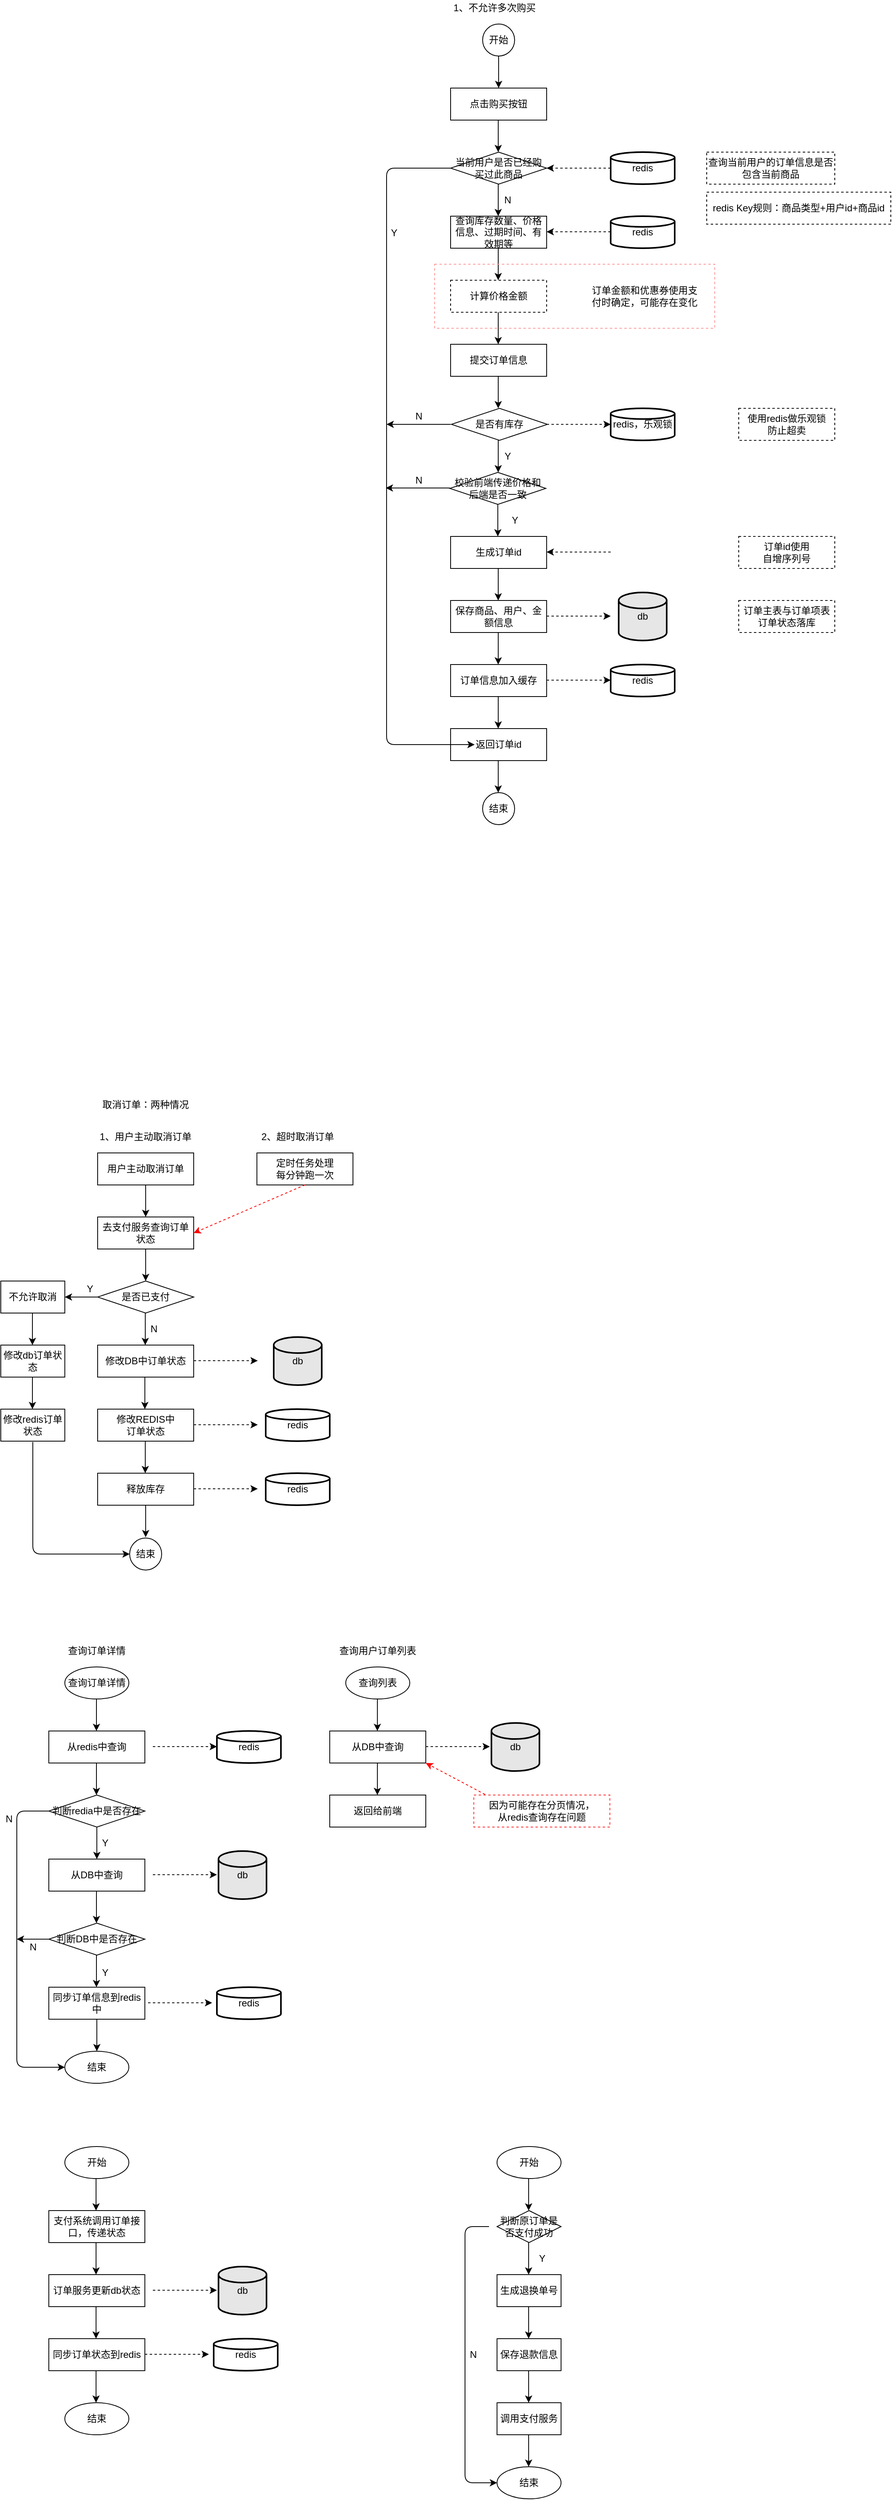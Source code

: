 <mxfile version="12.4.3" type="github" pages="1">
  <diagram id="hI4YDo3AI47wquy1er2c" name="第 1 页">
    <mxGraphModel dx="1550" dy="787" grid="1" gridSize="10" guides="1" tooltips="1" connect="1" arrows="1" fold="1" page="1" pageScale="1" pageWidth="1169" pageHeight="1654" math="0" shadow="0">
      <root>
        <mxCell id="0"/>
        <mxCell id="1" parent="0"/>
        <mxCell id="9cM0dpcqt3-kv-jDEAqP-2" value="开始" style="ellipse;whiteSpace=wrap;html=1;aspect=fixed;" vertex="1" parent="1">
          <mxGeometry x="641" y="110" width="40" height="40" as="geometry"/>
        </mxCell>
        <mxCell id="9cM0dpcqt3-kv-jDEAqP-5" value="点击购买按钮" style="rounded=0;whiteSpace=wrap;html=1;" vertex="1" parent="1">
          <mxGeometry x="601" y="190" width="120" height="40" as="geometry"/>
        </mxCell>
        <mxCell id="9cM0dpcqt3-kv-jDEAqP-7" value="当前用户是否已经购买过此商品" style="rhombus;whiteSpace=wrap;html=1;" vertex="1" parent="1">
          <mxGeometry x="601" y="270" width="120" height="40" as="geometry"/>
        </mxCell>
        <mxCell id="9cM0dpcqt3-kv-jDEAqP-9" value="查询库存数量、价格信息、过期时间、有效期等" style="rounded=0;whiteSpace=wrap;html=1;" vertex="1" parent="1">
          <mxGeometry x="601" y="350" width="120" height="40" as="geometry"/>
        </mxCell>
        <mxCell id="9cM0dpcqt3-kv-jDEAqP-10" value="计算价格金额" style="rounded=0;whiteSpace=wrap;html=1;dashed=1;" vertex="1" parent="1">
          <mxGeometry x="601" y="430" width="120" height="40" as="geometry"/>
        </mxCell>
        <mxCell id="9cM0dpcqt3-kv-jDEAqP-13" value="1、不允许多次购买" style="text;html=1;strokeColor=none;fillColor=none;align=center;verticalAlign=middle;whiteSpace=wrap;rounded=0;" vertex="1" parent="1">
          <mxGeometry x="601" y="80" width="110" height="20" as="geometry"/>
        </mxCell>
        <mxCell id="9cM0dpcqt3-kv-jDEAqP-16" value="redis" style="strokeWidth=2;html=1;shape=mxgraph.flowchart.database;whiteSpace=wrap;" vertex="1" parent="1">
          <mxGeometry x="801" y="270" width="80" height="40" as="geometry"/>
        </mxCell>
        <mxCell id="9cM0dpcqt3-kv-jDEAqP-17" value="" style="endArrow=classic;html=1;dashed=1;entryX=1;entryY=0.5;entryDx=0;entryDy=0;exitX=0;exitY=0.5;exitDx=0;exitDy=0;exitPerimeter=0;" edge="1" parent="1" source="9cM0dpcqt3-kv-jDEAqP-16" target="9cM0dpcqt3-kv-jDEAqP-7">
          <mxGeometry width="50" height="50" relative="1" as="geometry">
            <mxPoint x="771" y="390" as="sourcePoint"/>
            <mxPoint x="821" y="340" as="targetPoint"/>
          </mxGeometry>
        </mxCell>
        <mxCell id="9cM0dpcqt3-kv-jDEAqP-18" value="redis" style="strokeWidth=2;html=1;shape=mxgraph.flowchart.database;whiteSpace=wrap;" vertex="1" parent="1">
          <mxGeometry x="801" y="350" width="80" height="40" as="geometry"/>
        </mxCell>
        <mxCell id="9cM0dpcqt3-kv-jDEAqP-19" value="" style="endArrow=classic;html=1;dashed=1;entryX=1;entryY=0.5;entryDx=0;entryDy=0;exitX=0;exitY=0.5;exitDx=0;exitDy=0;exitPerimeter=0;" edge="1" parent="1">
          <mxGeometry width="50" height="50" relative="1" as="geometry">
            <mxPoint x="801" y="369.5" as="sourcePoint"/>
            <mxPoint x="721" y="369.5" as="targetPoint"/>
          </mxGeometry>
        </mxCell>
        <mxCell id="9cM0dpcqt3-kv-jDEAqP-21" value="提交订单信息" style="rounded=0;whiteSpace=wrap;html=1;" vertex="1" parent="1">
          <mxGeometry x="601" y="510" width="120" height="40" as="geometry"/>
        </mxCell>
        <mxCell id="9cM0dpcqt3-kv-jDEAqP-23" value="redis，乐观锁" style="strokeWidth=2;html=1;shape=mxgraph.flowchart.database;whiteSpace=wrap;" vertex="1" parent="1">
          <mxGeometry x="801" y="590" width="80" height="40" as="geometry"/>
        </mxCell>
        <mxCell id="9cM0dpcqt3-kv-jDEAqP-24" value="生成订单id" style="rounded=0;whiteSpace=wrap;html=1;" vertex="1" parent="1">
          <mxGeometry x="601" y="750" width="120" height="40" as="geometry"/>
        </mxCell>
        <mxCell id="9cM0dpcqt3-kv-jDEAqP-25" value="" style="endArrow=classic;html=1;exitX=0.5;exitY=1;exitDx=0;exitDy=0;entryX=0.5;entryY=0;entryDx=0;entryDy=0;" edge="1" parent="1" source="9cM0dpcqt3-kv-jDEAqP-2" target="9cM0dpcqt3-kv-jDEAqP-5">
          <mxGeometry width="50" height="50" relative="1" as="geometry">
            <mxPoint x="771" y="200" as="sourcePoint"/>
            <mxPoint x="821" y="150" as="targetPoint"/>
          </mxGeometry>
        </mxCell>
        <mxCell id="9cM0dpcqt3-kv-jDEAqP-27" value="" style="endArrow=classic;html=1;exitX=0.5;exitY=1;exitDx=0;exitDy=0;entryX=0.5;entryY=0;entryDx=0;entryDy=0;" edge="1" parent="1">
          <mxGeometry width="50" height="50" relative="1" as="geometry">
            <mxPoint x="660.5" y="230" as="sourcePoint"/>
            <mxPoint x="660.5" y="270" as="targetPoint"/>
          </mxGeometry>
        </mxCell>
        <mxCell id="9cM0dpcqt3-kv-jDEAqP-28" value="" style="endArrow=classic;html=1;exitX=0.5;exitY=1;exitDx=0;exitDy=0;entryX=0.5;entryY=0;entryDx=0;entryDy=0;" edge="1" parent="1">
          <mxGeometry width="50" height="50" relative="1" as="geometry">
            <mxPoint x="660.5" y="310" as="sourcePoint"/>
            <mxPoint x="660.5" y="350" as="targetPoint"/>
          </mxGeometry>
        </mxCell>
        <mxCell id="9cM0dpcqt3-kv-jDEAqP-29" value="" style="endArrow=classic;html=1;exitX=0.5;exitY=1;exitDx=0;exitDy=0;entryX=0.5;entryY=0;entryDx=0;entryDy=0;" edge="1" parent="1">
          <mxGeometry width="50" height="50" relative="1" as="geometry">
            <mxPoint x="660.5" y="390" as="sourcePoint"/>
            <mxPoint x="660.5" y="430" as="targetPoint"/>
          </mxGeometry>
        </mxCell>
        <mxCell id="9cM0dpcqt3-kv-jDEAqP-30" value="" style="endArrow=classic;html=1;exitX=0.5;exitY=1;exitDx=0;exitDy=0;entryX=0.5;entryY=0;entryDx=0;entryDy=0;" edge="1" parent="1">
          <mxGeometry width="50" height="50" relative="1" as="geometry">
            <mxPoint x="660.5" y="470" as="sourcePoint"/>
            <mxPoint x="660.5" y="510" as="targetPoint"/>
          </mxGeometry>
        </mxCell>
        <mxCell id="9cM0dpcqt3-kv-jDEAqP-31" value="" style="endArrow=classic;html=1;exitX=0.5;exitY=1;exitDx=0;exitDy=0;entryX=0.5;entryY=0;entryDx=0;entryDy=0;" edge="1" parent="1">
          <mxGeometry width="50" height="50" relative="1" as="geometry">
            <mxPoint x="660.5" y="550" as="sourcePoint"/>
            <mxPoint x="660.5" y="590" as="targetPoint"/>
          </mxGeometry>
        </mxCell>
        <mxCell id="9cM0dpcqt3-kv-jDEAqP-32" value="" style="endArrow=classic;html=1;exitX=0.5;exitY=1;exitDx=0;exitDy=0;entryX=0.5;entryY=0;entryDx=0;entryDy=0;" edge="1" parent="1">
          <mxGeometry width="50" height="50" relative="1" as="geometry">
            <mxPoint x="660.5" y="630" as="sourcePoint"/>
            <mxPoint x="660.5" y="670" as="targetPoint"/>
          </mxGeometry>
        </mxCell>
        <mxCell id="9cM0dpcqt3-kv-jDEAqP-33" value="" style="endArrow=classic;html=1;exitX=0.5;exitY=1;exitDx=0;exitDy=0;entryX=0.5;entryY=0;entryDx=0;entryDy=0;" edge="1" parent="1">
          <mxGeometry width="50" height="50" relative="1" as="geometry">
            <mxPoint x="660.5" y="790" as="sourcePoint"/>
            <mxPoint x="660.5" y="830" as="targetPoint"/>
          </mxGeometry>
        </mxCell>
        <mxCell id="9cM0dpcqt3-kv-jDEAqP-36" value="" style="endArrow=classic;html=1;dashed=1;exitX=1;exitY=0.5;exitDx=0;exitDy=0;entryX=0;entryY=0.5;entryDx=0;entryDy=0;entryPerimeter=0;" edge="1" parent="1" target="9cM0dpcqt3-kv-jDEAqP-23">
          <mxGeometry width="50" height="50" relative="1" as="geometry">
            <mxPoint x="721" y="610" as="sourcePoint"/>
            <mxPoint x="881" y="540" as="targetPoint"/>
          </mxGeometry>
        </mxCell>
        <mxCell id="9cM0dpcqt3-kv-jDEAqP-41" value="" style="shape=image;html=1;verticalAlign=top;verticalLabelPosition=bottom;labelBackgroundColor=#ffffff;imageAspect=0;aspect=fixed;image=https://cdn3.iconfinder.com/data/icons/adobe-tools/512/Id-128.png" vertex="1" parent="1">
          <mxGeometry x="801" y="740" width="60" height="60" as="geometry"/>
        </mxCell>
        <mxCell id="9cM0dpcqt3-kv-jDEAqP-42" value="" style="endArrow=classic;html=1;dashed=1;entryX=1;entryY=0.5;entryDx=0;entryDy=0;exitX=0;exitY=0.5;exitDx=0;exitDy=0;exitPerimeter=0;" edge="1" parent="1">
          <mxGeometry width="50" height="50" relative="1" as="geometry">
            <mxPoint x="801" y="769.5" as="sourcePoint"/>
            <mxPoint x="721" y="769.5" as="targetPoint"/>
          </mxGeometry>
        </mxCell>
        <mxCell id="9cM0dpcqt3-kv-jDEAqP-43" value="保存商品、用户、金额信息" style="rounded=0;whiteSpace=wrap;html=1;" vertex="1" parent="1">
          <mxGeometry x="601" y="830" width="120" height="40" as="geometry"/>
        </mxCell>
        <mxCell id="9cM0dpcqt3-kv-jDEAqP-45" value="" style="endArrow=classic;html=1;dashed=1;exitX=1;exitY=0.5;exitDx=0;exitDy=0;entryX=0;entryY=0.5;entryDx=0;entryDy=0;entryPerimeter=0;" edge="1" parent="1">
          <mxGeometry width="50" height="50" relative="1" as="geometry">
            <mxPoint x="721" y="849.5" as="sourcePoint"/>
            <mxPoint x="801" y="849.5" as="targetPoint"/>
          </mxGeometry>
        </mxCell>
        <mxCell id="9cM0dpcqt3-kv-jDEAqP-46" value="订单信息加入缓存" style="rounded=0;whiteSpace=wrap;html=1;" vertex="1" parent="1">
          <mxGeometry x="601" y="910" width="120" height="40" as="geometry"/>
        </mxCell>
        <mxCell id="9cM0dpcqt3-kv-jDEAqP-47" value="" style="endArrow=classic;html=1;exitX=0.5;exitY=1;exitDx=0;exitDy=0;entryX=0.5;entryY=0;entryDx=0;entryDy=0;" edge="1" parent="1">
          <mxGeometry width="50" height="50" relative="1" as="geometry">
            <mxPoint x="660.5" y="870" as="sourcePoint"/>
            <mxPoint x="660.5" y="910" as="targetPoint"/>
          </mxGeometry>
        </mxCell>
        <mxCell id="9cM0dpcqt3-kv-jDEAqP-50" value="redis" style="strokeWidth=2;html=1;shape=mxgraph.flowchart.database;whiteSpace=wrap;" vertex="1" parent="1">
          <mxGeometry x="801" y="910" width="80" height="40" as="geometry"/>
        </mxCell>
        <mxCell id="9cM0dpcqt3-kv-jDEAqP-51" value="" style="endArrow=classic;html=1;dashed=1;exitX=1;exitY=0.5;exitDx=0;exitDy=0;entryX=0;entryY=0.5;entryDx=0;entryDy=0;entryPerimeter=0;" edge="1" parent="1">
          <mxGeometry width="50" height="50" relative="1" as="geometry">
            <mxPoint x="721" y="929.5" as="sourcePoint"/>
            <mxPoint x="801" y="929.5" as="targetPoint"/>
          </mxGeometry>
        </mxCell>
        <mxCell id="9cM0dpcqt3-kv-jDEAqP-52" value="db" style="strokeWidth=2;html=1;shape=mxgraph.flowchart.database;whiteSpace=wrap;fillColor=#E6E6E6;" vertex="1" parent="1">
          <mxGeometry x="811" y="820" width="60" height="60" as="geometry"/>
        </mxCell>
        <mxCell id="9cM0dpcqt3-kv-jDEAqP-53" value="返回订单id" style="rounded=0;whiteSpace=wrap;html=1;" vertex="1" parent="1">
          <mxGeometry x="601" y="990" width="120" height="40" as="geometry"/>
        </mxCell>
        <mxCell id="9cM0dpcqt3-kv-jDEAqP-54" value="" style="endArrow=classic;html=1;exitX=0.5;exitY=1;exitDx=0;exitDy=0;entryX=0.5;entryY=0;entryDx=0;entryDy=0;" edge="1" parent="1">
          <mxGeometry width="50" height="50" relative="1" as="geometry">
            <mxPoint x="660.5" y="950" as="sourcePoint"/>
            <mxPoint x="660.5" y="990" as="targetPoint"/>
          </mxGeometry>
        </mxCell>
        <mxCell id="9cM0dpcqt3-kv-jDEAqP-56" value="结束" style="ellipse;whiteSpace=wrap;html=1;aspect=fixed;" vertex="1" parent="1">
          <mxGeometry x="641" y="1070" width="40" height="40" as="geometry"/>
        </mxCell>
        <mxCell id="9cM0dpcqt3-kv-jDEAqP-57" value="" style="endArrow=classic;html=1;exitX=0.5;exitY=1;exitDx=0;exitDy=0;entryX=0.5;entryY=0;entryDx=0;entryDy=0;" edge="1" parent="1">
          <mxGeometry width="50" height="50" relative="1" as="geometry">
            <mxPoint x="660.5" y="1030" as="sourcePoint"/>
            <mxPoint x="660.5" y="1070" as="targetPoint"/>
          </mxGeometry>
        </mxCell>
        <mxCell id="9cM0dpcqt3-kv-jDEAqP-59" value="使用redis做乐观锁&lt;br&gt;防止超卖" style="rounded=0;whiteSpace=wrap;html=1;fillColor=none;dashed=1;" vertex="1" parent="1">
          <mxGeometry x="961" y="590" width="120" height="40" as="geometry"/>
        </mxCell>
        <mxCell id="9cM0dpcqt3-kv-jDEAqP-60" value="订单id使用&lt;br&gt;自增序列号" style="rounded=0;whiteSpace=wrap;html=1;fillColor=none;dashed=1;" vertex="1" parent="1">
          <mxGeometry x="961" y="750" width="120" height="40" as="geometry"/>
        </mxCell>
        <mxCell id="9cM0dpcqt3-kv-jDEAqP-61" value="订单主表与订单项表&lt;br&gt;订单状态落库" style="rounded=0;whiteSpace=wrap;html=1;fillColor=none;dashed=1;" vertex="1" parent="1">
          <mxGeometry x="961" y="830" width="120" height="40" as="geometry"/>
        </mxCell>
        <mxCell id="9cM0dpcqt3-kv-jDEAqP-64" value="查询当前用户的订单信息是否&lt;br&gt;包含当前商品" style="rounded=0;whiteSpace=wrap;html=1;fillColor=none;dashed=1;" vertex="1" parent="1">
          <mxGeometry x="921" y="270" width="160" height="40" as="geometry"/>
        </mxCell>
        <mxCell id="9cM0dpcqt3-kv-jDEAqP-65" value="" style="rounded=0;whiteSpace=wrap;html=1;dashed=1;fillColor=none;strokeColor=#FF9999;" vertex="1" parent="1">
          <mxGeometry x="581" y="410" width="350" height="80" as="geometry"/>
        </mxCell>
        <mxCell id="9cM0dpcqt3-kv-jDEAqP-66" value="订单金额和优惠券使用支付时确定，可能存在变化" style="text;html=1;strokeColor=none;fillColor=none;align=center;verticalAlign=middle;whiteSpace=wrap;rounded=0;dashed=1;" vertex="1" parent="1">
          <mxGeometry x="776" y="440" width="135" height="20" as="geometry"/>
        </mxCell>
        <mxCell id="9cM0dpcqt3-kv-jDEAqP-70" value="redis Key规则：商品类型+用户id+商品id" style="rounded=0;whiteSpace=wrap;html=1;fillColor=none;dashed=1;" vertex="1" parent="1">
          <mxGeometry x="921" y="320" width="230" height="40" as="geometry"/>
        </mxCell>
        <mxCell id="9cM0dpcqt3-kv-jDEAqP-72" value="取消订单：两种情况" style="text;html=1;strokeColor=none;fillColor=none;align=center;verticalAlign=middle;whiteSpace=wrap;rounded=0;dashed=1;" vertex="1" parent="1">
          <mxGeometry x="160" y="1450" width="120" height="20" as="geometry"/>
        </mxCell>
        <mxCell id="9cM0dpcqt3-kv-jDEAqP-73" value="1、用户主动取消订单" style="text;html=1;strokeColor=none;fillColor=none;align=center;verticalAlign=middle;whiteSpace=wrap;rounded=0;dashed=1;" vertex="1" parent="1">
          <mxGeometry x="160" y="1490" width="120" height="20" as="geometry"/>
        </mxCell>
        <mxCell id="9cM0dpcqt3-kv-jDEAqP-76" value="用户主动取消订单" style="rounded=0;whiteSpace=wrap;html=1;strokeColor=#000000;fillColor=none;" vertex="1" parent="1">
          <mxGeometry x="160" y="1520" width="120" height="40" as="geometry"/>
        </mxCell>
        <mxCell id="9cM0dpcqt3-kv-jDEAqP-81" value="修改DB中订单状态" style="rounded=0;whiteSpace=wrap;html=1;strokeColor=#000000;fillColor=none;" vertex="1" parent="1">
          <mxGeometry x="160" y="1760" width="120" height="40" as="geometry"/>
        </mxCell>
        <mxCell id="9cM0dpcqt3-kv-jDEAqP-83" value="修改REDIS中&lt;br&gt;订单状态" style="rounded=0;whiteSpace=wrap;html=1;strokeColor=#000000;fillColor=none;" vertex="1" parent="1">
          <mxGeometry x="160" y="1840" width="120" height="40" as="geometry"/>
        </mxCell>
        <mxCell id="9cM0dpcqt3-kv-jDEAqP-84" value="db" style="strokeWidth=2;html=1;shape=mxgraph.flowchart.database;whiteSpace=wrap;fillColor=#E6E6E6;" vertex="1" parent="1">
          <mxGeometry x="380" y="1750" width="60" height="60" as="geometry"/>
        </mxCell>
        <mxCell id="9cM0dpcqt3-kv-jDEAqP-85" value="" style="endArrow=classic;html=1;dashed=1;exitX=1;exitY=0.5;exitDx=0;exitDy=0;entryX=0;entryY=0.5;entryDx=0;entryDy=0;entryPerimeter=0;" edge="1" parent="1">
          <mxGeometry width="50" height="50" relative="1" as="geometry">
            <mxPoint x="280" y="1779.5" as="sourcePoint"/>
            <mxPoint x="360" y="1779.5" as="targetPoint"/>
          </mxGeometry>
        </mxCell>
        <mxCell id="9cM0dpcqt3-kv-jDEAqP-87" value="" style="endArrow=classic;html=1;dashed=1;exitX=1;exitY=0.5;exitDx=0;exitDy=0;entryX=0;entryY=0.5;entryDx=0;entryDy=0;entryPerimeter=0;" edge="1" parent="1">
          <mxGeometry width="50" height="50" relative="1" as="geometry">
            <mxPoint x="280" y="1859.5" as="sourcePoint"/>
            <mxPoint x="360" y="1859.5" as="targetPoint"/>
          </mxGeometry>
        </mxCell>
        <mxCell id="9cM0dpcqt3-kv-jDEAqP-88" value="redis" style="strokeWidth=2;html=1;shape=mxgraph.flowchart.database;whiteSpace=wrap;" vertex="1" parent="1">
          <mxGeometry x="370" y="1840" width="80" height="40" as="geometry"/>
        </mxCell>
        <mxCell id="9cM0dpcqt3-kv-jDEAqP-89" value="是否已支付" style="rhombus;whiteSpace=wrap;html=1;strokeColor=#000000;fillColor=none;" vertex="1" parent="1">
          <mxGeometry x="160" y="1680" width="120" height="40" as="geometry"/>
        </mxCell>
        <mxCell id="9cM0dpcqt3-kv-jDEAqP-92" value="" style="endArrow=classic;html=1;exitX=0.5;exitY=1;exitDx=0;exitDy=0;entryX=0.5;entryY=0;entryDx=0;entryDy=0;" edge="1" parent="1">
          <mxGeometry width="50" height="50" relative="1" as="geometry">
            <mxPoint x="219.5" y="1720" as="sourcePoint"/>
            <mxPoint x="219.5" y="1760" as="targetPoint"/>
          </mxGeometry>
        </mxCell>
        <mxCell id="9cM0dpcqt3-kv-jDEAqP-93" value="" style="endArrow=classic;html=1;exitX=0.5;exitY=1;exitDx=0;exitDy=0;entryX=0.5;entryY=0;entryDx=0;entryDy=0;" edge="1" parent="1">
          <mxGeometry width="50" height="50" relative="1" as="geometry">
            <mxPoint x="219" y="1800" as="sourcePoint"/>
            <mxPoint x="219" y="1840" as="targetPoint"/>
          </mxGeometry>
        </mxCell>
        <mxCell id="9cM0dpcqt3-kv-jDEAqP-117" value="2、超时取消订单" style="text;html=1;strokeColor=none;fillColor=none;align=center;verticalAlign=middle;whiteSpace=wrap;rounded=0;dashed=1;" vertex="1" parent="1">
          <mxGeometry x="350" y="1490" width="120" height="20" as="geometry"/>
        </mxCell>
        <mxCell id="9cM0dpcqt3-kv-jDEAqP-118" value="定时任务处理&lt;br&gt;每分钟跑一次" style="rounded=0;whiteSpace=wrap;html=1;strokeColor=#000000;fillColor=none;" vertex="1" parent="1">
          <mxGeometry x="359" y="1520" width="120" height="40" as="geometry"/>
        </mxCell>
        <mxCell id="9cM0dpcqt3-kv-jDEAqP-129" value="释放库存" style="rounded=0;whiteSpace=wrap;html=1;strokeColor=#000000;fillColor=none;" vertex="1" parent="1">
          <mxGeometry x="160" y="1920" width="120" height="40" as="geometry"/>
        </mxCell>
        <mxCell id="9cM0dpcqt3-kv-jDEAqP-130" value="" style="endArrow=classic;html=1;dashed=1;exitX=1;exitY=0.5;exitDx=0;exitDy=0;entryX=0;entryY=0.5;entryDx=0;entryDy=0;entryPerimeter=0;" edge="1" parent="1">
          <mxGeometry width="50" height="50" relative="1" as="geometry">
            <mxPoint x="280" y="1939.5" as="sourcePoint"/>
            <mxPoint x="360" y="1939.5" as="targetPoint"/>
          </mxGeometry>
        </mxCell>
        <mxCell id="9cM0dpcqt3-kv-jDEAqP-131" value="redis" style="strokeWidth=2;html=1;shape=mxgraph.flowchart.database;whiteSpace=wrap;" vertex="1" parent="1">
          <mxGeometry x="370" y="1920" width="80" height="40" as="geometry"/>
        </mxCell>
        <mxCell id="9cM0dpcqt3-kv-jDEAqP-132" value="" style="endArrow=classic;html=1;exitX=0.5;exitY=1;exitDx=0;exitDy=0;entryX=0.5;entryY=0;entryDx=0;entryDy=0;" edge="1" parent="1">
          <mxGeometry width="50" height="50" relative="1" as="geometry">
            <mxPoint x="219.5" y="1880" as="sourcePoint"/>
            <mxPoint x="219.5" y="1920" as="targetPoint"/>
          </mxGeometry>
        </mxCell>
        <mxCell id="9cM0dpcqt3-kv-jDEAqP-139" value="查询订单详情" style="text;html=1;strokeColor=none;fillColor=none;align=center;verticalAlign=middle;whiteSpace=wrap;rounded=0;dashed=1;" vertex="1" parent="1">
          <mxGeometry x="99" y="2132" width="120" height="20" as="geometry"/>
        </mxCell>
        <mxCell id="9cM0dpcqt3-kv-jDEAqP-141" value="查询订单详情" style="ellipse;whiteSpace=wrap;html=1;strokeColor=#000000;fillColor=none;" vertex="1" parent="1">
          <mxGeometry x="119" y="2162" width="80" height="40" as="geometry"/>
        </mxCell>
        <mxCell id="9cM0dpcqt3-kv-jDEAqP-143" value="" style="endArrow=classic;html=1;exitX=0.5;exitY=1;exitDx=0;exitDy=0;entryX=0.5;entryY=0;entryDx=0;entryDy=0;" edge="1" parent="1">
          <mxGeometry width="50" height="50" relative="1" as="geometry">
            <mxPoint x="158.5" y="2202" as="sourcePoint"/>
            <mxPoint x="158.5" y="2242" as="targetPoint"/>
          </mxGeometry>
        </mxCell>
        <mxCell id="9cM0dpcqt3-kv-jDEAqP-144" value="从redis中查询" style="rounded=0;whiteSpace=wrap;html=1;strokeColor=#000000;fillColor=none;" vertex="1" parent="1">
          <mxGeometry x="99" y="2242" width="120" height="40" as="geometry"/>
        </mxCell>
        <mxCell id="9cM0dpcqt3-kv-jDEAqP-146" value="判断redia中是否存在" style="rhombus;whiteSpace=wrap;html=1;strokeColor=#000000;fillColor=none;" vertex="1" parent="1">
          <mxGeometry x="99" y="2322" width="120" height="40" as="geometry"/>
        </mxCell>
        <mxCell id="9cM0dpcqt3-kv-jDEAqP-147" value="" style="endArrow=classic;html=1;dashed=1;exitX=1;exitY=0.5;exitDx=0;exitDy=0;entryX=0;entryY=0.5;entryDx=0;entryDy=0;entryPerimeter=0;" edge="1" parent="1">
          <mxGeometry width="50" height="50" relative="1" as="geometry">
            <mxPoint x="229" y="2261.5" as="sourcePoint"/>
            <mxPoint x="309" y="2261.5" as="targetPoint"/>
          </mxGeometry>
        </mxCell>
        <mxCell id="9cM0dpcqt3-kv-jDEAqP-148" value="redis" style="strokeWidth=2;html=1;shape=mxgraph.flowchart.database;whiteSpace=wrap;" vertex="1" parent="1">
          <mxGeometry x="309" y="2242" width="80" height="40" as="geometry"/>
        </mxCell>
        <mxCell id="9cM0dpcqt3-kv-jDEAqP-149" value="" style="endArrow=classic;html=1;exitX=0.5;exitY=1;exitDx=0;exitDy=0;entryX=0.5;entryY=0;entryDx=0;entryDy=0;" edge="1" parent="1">
          <mxGeometry width="50" height="50" relative="1" as="geometry">
            <mxPoint x="158.5" y="2282" as="sourcePoint"/>
            <mxPoint x="158.5" y="2322" as="targetPoint"/>
          </mxGeometry>
        </mxCell>
        <mxCell id="9cM0dpcqt3-kv-jDEAqP-150" value="结束" style="ellipse;whiteSpace=wrap;html=1;strokeColor=#000000;fillColor=none;" vertex="1" parent="1">
          <mxGeometry x="119" y="2642" width="80" height="40" as="geometry"/>
        </mxCell>
        <mxCell id="9cM0dpcqt3-kv-jDEAqP-151" value="从DB中查询" style="rounded=0;whiteSpace=wrap;html=1;strokeColor=#000000;fillColor=none;" vertex="1" parent="1">
          <mxGeometry x="99" y="2402" width="120" height="40" as="geometry"/>
        </mxCell>
        <mxCell id="9cM0dpcqt3-kv-jDEAqP-152" value="" style="endArrow=classic;html=1;dashed=1;exitX=1;exitY=0.5;exitDx=0;exitDy=0;entryX=0;entryY=0.5;entryDx=0;entryDy=0;entryPerimeter=0;" edge="1" parent="1">
          <mxGeometry width="50" height="50" relative="1" as="geometry">
            <mxPoint x="229" y="2421.5" as="sourcePoint"/>
            <mxPoint x="309" y="2421.5" as="targetPoint"/>
          </mxGeometry>
        </mxCell>
        <mxCell id="9cM0dpcqt3-kv-jDEAqP-154" value="db" style="strokeWidth=2;html=1;shape=mxgraph.flowchart.database;whiteSpace=wrap;fillColor=#E6E6E6;" vertex="1" parent="1">
          <mxGeometry x="311" y="2392" width="60" height="60" as="geometry"/>
        </mxCell>
        <mxCell id="9cM0dpcqt3-kv-jDEAqP-155" value="" style="endArrow=classic;html=1;exitX=0.5;exitY=1;exitDx=0;exitDy=0;entryX=0.5;entryY=0;entryDx=0;entryDy=0;" edge="1" parent="1">
          <mxGeometry width="50" height="50" relative="1" as="geometry">
            <mxPoint x="159" y="2362" as="sourcePoint"/>
            <mxPoint x="159" y="2402" as="targetPoint"/>
          </mxGeometry>
        </mxCell>
        <mxCell id="9cM0dpcqt3-kv-jDEAqP-159" value="" style="endArrow=classic;html=1;dashed=1;exitX=1;exitY=0.5;exitDx=0;exitDy=0;entryX=0;entryY=0.5;entryDx=0;entryDy=0;entryPerimeter=0;" edge="1" parent="1">
          <mxGeometry width="50" height="50" relative="1" as="geometry">
            <mxPoint x="223" y="2581.5" as="sourcePoint"/>
            <mxPoint x="303" y="2581.5" as="targetPoint"/>
          </mxGeometry>
        </mxCell>
        <mxCell id="9cM0dpcqt3-kv-jDEAqP-160" value="redis" style="strokeWidth=2;html=1;shape=mxgraph.flowchart.database;whiteSpace=wrap;" vertex="1" parent="1">
          <mxGeometry x="309" y="2562" width="80" height="40" as="geometry"/>
        </mxCell>
        <mxCell id="9cM0dpcqt3-kv-jDEAqP-161" value="" style="endArrow=classic;html=1;exitX=0.5;exitY=1;exitDx=0;exitDy=0;entryX=0.5;entryY=0;entryDx=0;entryDy=0;" edge="1" parent="1">
          <mxGeometry width="50" height="50" relative="1" as="geometry">
            <mxPoint x="158.5" y="2442" as="sourcePoint"/>
            <mxPoint x="158.5" y="2482" as="targetPoint"/>
          </mxGeometry>
        </mxCell>
        <mxCell id="9cM0dpcqt3-kv-jDEAqP-162" value="" style="endArrow=classic;html=1;exitX=0.5;exitY=1;exitDx=0;exitDy=0;entryX=0.5;entryY=0;entryDx=0;entryDy=0;" edge="1" parent="1">
          <mxGeometry width="50" height="50" relative="1" as="geometry">
            <mxPoint x="158.5" y="2522" as="sourcePoint"/>
            <mxPoint x="158.5" y="2562" as="targetPoint"/>
          </mxGeometry>
        </mxCell>
        <mxCell id="9cM0dpcqt3-kv-jDEAqP-163" value="判断DB中是否存在" style="rhombus;whiteSpace=wrap;html=1;strokeColor=#000000;fillColor=none;" vertex="1" parent="1">
          <mxGeometry x="99" y="2482" width="120" height="40" as="geometry"/>
        </mxCell>
        <mxCell id="9cM0dpcqt3-kv-jDEAqP-164" value="同步订单信息到redis中" style="rounded=0;whiteSpace=wrap;html=1;strokeColor=#000000;fillColor=none;" vertex="1" parent="1">
          <mxGeometry x="99" y="2562" width="120" height="40" as="geometry"/>
        </mxCell>
        <mxCell id="9cM0dpcqt3-kv-jDEAqP-165" value="" style="endArrow=classic;html=1;exitX=0.5;exitY=1;exitDx=0;exitDy=0;entryX=0.5;entryY=0;entryDx=0;entryDy=0;" edge="1" parent="1">
          <mxGeometry width="50" height="50" relative="1" as="geometry">
            <mxPoint x="159" y="2602" as="sourcePoint"/>
            <mxPoint x="159" y="2642" as="targetPoint"/>
          </mxGeometry>
        </mxCell>
        <mxCell id="9cM0dpcqt3-kv-jDEAqP-168" value="Y" style="text;html=1;align=center;verticalAlign=middle;resizable=0;points=[];;autosize=1;" vertex="1" parent="1">
          <mxGeometry x="159" y="2372" width="20" height="20" as="geometry"/>
        </mxCell>
        <mxCell id="9cM0dpcqt3-kv-jDEAqP-169" value="" style="endArrow=classic;html=1;exitX=0;exitY=0.5;exitDx=0;exitDy=0;entryX=0;entryY=0.5;entryDx=0;entryDy=0;" edge="1" parent="1" source="9cM0dpcqt3-kv-jDEAqP-146" target="9cM0dpcqt3-kv-jDEAqP-150">
          <mxGeometry width="50" height="50" relative="1" as="geometry">
            <mxPoint x="59" y="2342" as="sourcePoint"/>
            <mxPoint x="69" y="2662" as="targetPoint"/>
            <Array as="points">
              <mxPoint x="59" y="2342"/>
              <mxPoint x="59" y="2662"/>
            </Array>
          </mxGeometry>
        </mxCell>
        <mxCell id="9cM0dpcqt3-kv-jDEAqP-170" value="N" style="text;html=1;align=center;verticalAlign=middle;resizable=0;points=[];;autosize=1;" vertex="1" parent="1">
          <mxGeometry x="39" y="2342" width="20" height="20" as="geometry"/>
        </mxCell>
        <mxCell id="9cM0dpcqt3-kv-jDEAqP-171" value="Y" style="text;html=1;align=center;verticalAlign=middle;resizable=0;points=[];;autosize=1;" vertex="1" parent="1">
          <mxGeometry x="159" y="2534" width="20" height="20" as="geometry"/>
        </mxCell>
        <mxCell id="9cM0dpcqt3-kv-jDEAqP-172" value="" style="endArrow=classic;html=1;exitX=0;exitY=0.5;exitDx=0;exitDy=0;" edge="1" parent="1" source="9cM0dpcqt3-kv-jDEAqP-163">
          <mxGeometry width="50" height="50" relative="1" as="geometry">
            <mxPoint x="379" y="2672" as="sourcePoint"/>
            <mxPoint x="59" y="2502" as="targetPoint"/>
          </mxGeometry>
        </mxCell>
        <mxCell id="9cM0dpcqt3-kv-jDEAqP-173" value="N" style="text;html=1;align=center;verticalAlign=middle;resizable=0;points=[];;autosize=1;" vertex="1" parent="1">
          <mxGeometry x="69" y="2502" width="20" height="20" as="geometry"/>
        </mxCell>
        <mxCell id="9cM0dpcqt3-kv-jDEAqP-175" value="查询用户订单列表" style="text;html=1;strokeColor=none;fillColor=none;align=center;verticalAlign=middle;whiteSpace=wrap;rounded=0;dashed=1;" vertex="1" parent="1">
          <mxGeometry x="450" y="2132" width="120" height="20" as="geometry"/>
        </mxCell>
        <mxCell id="9cM0dpcqt3-kv-jDEAqP-176" value="查询列表" style="ellipse;whiteSpace=wrap;html=1;strokeColor=#000000;fillColor=none;" vertex="1" parent="1">
          <mxGeometry x="470" y="2162" width="80" height="40" as="geometry"/>
        </mxCell>
        <mxCell id="9cM0dpcqt3-kv-jDEAqP-177" value="" style="endArrow=classic;html=1;exitX=0.5;exitY=1;exitDx=0;exitDy=0;entryX=0.5;entryY=0;entryDx=0;entryDy=0;" edge="1" parent="1">
          <mxGeometry width="50" height="50" relative="1" as="geometry">
            <mxPoint x="509.5" y="2202" as="sourcePoint"/>
            <mxPoint x="509.5" y="2242" as="targetPoint"/>
          </mxGeometry>
        </mxCell>
        <mxCell id="9cM0dpcqt3-kv-jDEAqP-184" value="从DB中查询" style="rounded=0;whiteSpace=wrap;html=1;strokeColor=#000000;fillColor=none;" vertex="1" parent="1">
          <mxGeometry x="450" y="2242" width="120" height="40" as="geometry"/>
        </mxCell>
        <mxCell id="9cM0dpcqt3-kv-jDEAqP-185" value="" style="endArrow=classic;html=1;dashed=1;exitX=1;exitY=0.5;exitDx=0;exitDy=0;entryX=0;entryY=0.5;entryDx=0;entryDy=0;entryPerimeter=0;" edge="1" parent="1">
          <mxGeometry width="50" height="50" relative="1" as="geometry">
            <mxPoint x="570" y="2261.5" as="sourcePoint"/>
            <mxPoint x="650" y="2261.5" as="targetPoint"/>
          </mxGeometry>
        </mxCell>
        <mxCell id="9cM0dpcqt3-kv-jDEAqP-186" value="db" style="strokeWidth=2;html=1;shape=mxgraph.flowchart.database;whiteSpace=wrap;fillColor=#E6E6E6;" vertex="1" parent="1">
          <mxGeometry x="652" y="2232" width="60" height="60" as="geometry"/>
        </mxCell>
        <mxCell id="9cM0dpcqt3-kv-jDEAqP-205" value="返回给前端" style="rounded=0;whiteSpace=wrap;html=1;strokeColor=#000000;fillColor=none;" vertex="1" parent="1">
          <mxGeometry x="450" y="2322" width="120" height="40" as="geometry"/>
        </mxCell>
        <mxCell id="9cM0dpcqt3-kv-jDEAqP-206" value="" style="endArrow=classic;html=1;exitX=0.5;exitY=1;exitDx=0;exitDy=0;entryX=0.5;entryY=0;entryDx=0;entryDy=0;" edge="1" parent="1">
          <mxGeometry width="50" height="50" relative="1" as="geometry">
            <mxPoint x="509.5" y="2282" as="sourcePoint"/>
            <mxPoint x="509.5" y="2322" as="targetPoint"/>
          </mxGeometry>
        </mxCell>
        <mxCell id="9cM0dpcqt3-kv-jDEAqP-207" value="因为可能存在分页情况，&lt;br&gt;从redis查询存在问题" style="rounded=0;whiteSpace=wrap;html=1;strokeColor=#FF3333;fillColor=none;dashed=1;" vertex="1" parent="1">
          <mxGeometry x="630" y="2322" width="170" height="40" as="geometry"/>
        </mxCell>
        <mxCell id="9cM0dpcqt3-kv-jDEAqP-208" value="" style="endArrow=classic;html=1;entryX=1;entryY=1;entryDx=0;entryDy=0;exitX=0.082;exitY=-0.02;exitDx=0;exitDy=0;exitPerimeter=0;dashed=1;strokeColor=#FF0000;" edge="1" parent="1" source="9cM0dpcqt3-kv-jDEAqP-207" target="9cM0dpcqt3-kv-jDEAqP-184">
          <mxGeometry width="50" height="50" relative="1" as="geometry">
            <mxPoint x="600" y="2442" as="sourcePoint"/>
            <mxPoint x="650" y="2392" as="targetPoint"/>
          </mxGeometry>
        </mxCell>
        <mxCell id="9cM0dpcqt3-kv-jDEAqP-210" value="去支付服务查询订单状态" style="rounded=0;whiteSpace=wrap;html=1;strokeColor=#000000;fillColor=none;" vertex="1" parent="1">
          <mxGeometry x="160" y="1600" width="120" height="40" as="geometry"/>
        </mxCell>
        <mxCell id="9cM0dpcqt3-kv-jDEAqP-211" value="" style="endArrow=classic;html=1;exitX=0.5;exitY=1;exitDx=0;exitDy=0;entryX=0.5;entryY=0;entryDx=0;entryDy=0;" edge="1" parent="1">
          <mxGeometry width="50" height="50" relative="1" as="geometry">
            <mxPoint x="220" y="1640" as="sourcePoint"/>
            <mxPoint x="220" y="1680" as="targetPoint"/>
          </mxGeometry>
        </mxCell>
        <mxCell id="9cM0dpcqt3-kv-jDEAqP-212" value="" style="endArrow=classic;html=1;exitX=0.5;exitY=1;exitDx=0;exitDy=0;entryX=0.5;entryY=0;entryDx=0;entryDy=0;" edge="1" parent="1">
          <mxGeometry width="50" height="50" relative="1" as="geometry">
            <mxPoint x="220" y="1560" as="sourcePoint"/>
            <mxPoint x="220" y="1600" as="targetPoint"/>
          </mxGeometry>
        </mxCell>
        <mxCell id="9cM0dpcqt3-kv-jDEAqP-215" value="结束" style="ellipse;whiteSpace=wrap;html=1;aspect=fixed;strokeColor=#000000;fillColor=none;" vertex="1" parent="1">
          <mxGeometry x="200" y="2001" width="40" height="40" as="geometry"/>
        </mxCell>
        <mxCell id="9cM0dpcqt3-kv-jDEAqP-216" value="" style="endArrow=classic;html=1;exitX=0.5;exitY=1;exitDx=0;exitDy=0;entryX=0.5;entryY=0;entryDx=0;entryDy=0;" edge="1" parent="1">
          <mxGeometry width="50" height="50" relative="1" as="geometry">
            <mxPoint x="220" y="1960" as="sourcePoint"/>
            <mxPoint x="220" y="2000" as="targetPoint"/>
          </mxGeometry>
        </mxCell>
        <mxCell id="9cM0dpcqt3-kv-jDEAqP-217" value="N" style="text;html=1;align=center;verticalAlign=middle;resizable=0;points=[];;autosize=1;" vertex="1" parent="1">
          <mxGeometry x="220" y="1730" width="20" height="20" as="geometry"/>
        </mxCell>
        <mxCell id="9cM0dpcqt3-kv-jDEAqP-218" value="不允许取消" style="rounded=0;whiteSpace=wrap;html=1;strokeColor=#000000;fillColor=none;" vertex="1" parent="1">
          <mxGeometry x="39" y="1680" width="80" height="40" as="geometry"/>
        </mxCell>
        <mxCell id="9cM0dpcqt3-kv-jDEAqP-219" value="" style="endArrow=classic;html=1;exitX=0;exitY=0.5;exitDx=0;exitDy=0;entryX=1;entryY=0.5;entryDx=0;entryDy=0;" edge="1" parent="1" source="9cM0dpcqt3-kv-jDEAqP-89" target="9cM0dpcqt3-kv-jDEAqP-218">
          <mxGeometry width="50" height="50" relative="1" as="geometry">
            <mxPoint x="160" y="1691" as="sourcePoint"/>
            <mxPoint x="160" y="1731" as="targetPoint"/>
          </mxGeometry>
        </mxCell>
        <mxCell id="9cM0dpcqt3-kv-jDEAqP-221" value="Y" style="text;html=1;align=center;verticalAlign=middle;resizable=0;points=[];;autosize=1;" vertex="1" parent="1">
          <mxGeometry x="140" y="1680" width="20" height="20" as="geometry"/>
        </mxCell>
        <mxCell id="9cM0dpcqt3-kv-jDEAqP-222" value="" style="endArrow=classic;html=1;entryX=0;entryY=0.5;entryDx=0;entryDy=0;" edge="1" parent="1" target="9cM0dpcqt3-kv-jDEAqP-215">
          <mxGeometry width="50" height="50" relative="1" as="geometry">
            <mxPoint x="79" y="1881" as="sourcePoint"/>
            <mxPoint x="79" y="2021" as="targetPoint"/>
            <Array as="points">
              <mxPoint x="79" y="2021"/>
            </Array>
          </mxGeometry>
        </mxCell>
        <mxCell id="9cM0dpcqt3-kv-jDEAqP-237" value="修改db订单状态" style="rounded=0;whiteSpace=wrap;html=1;strokeColor=#000000;fillColor=none;" vertex="1" parent="1">
          <mxGeometry x="39" y="1760" width="80" height="40" as="geometry"/>
        </mxCell>
        <mxCell id="9cM0dpcqt3-kv-jDEAqP-238" value="" style="endArrow=classic;html=1;exitX=0.5;exitY=1;exitDx=0;exitDy=0;entryX=0.5;entryY=0;entryDx=0;entryDy=0;" edge="1" parent="1">
          <mxGeometry width="50" height="50" relative="1" as="geometry">
            <mxPoint x="78.5" y="1720" as="sourcePoint"/>
            <mxPoint x="78.5" y="1760" as="targetPoint"/>
          </mxGeometry>
        </mxCell>
        <mxCell id="9cM0dpcqt3-kv-jDEAqP-239" value="修改redis订单状态" style="rounded=0;whiteSpace=wrap;html=1;strokeColor=#000000;fillColor=none;" vertex="1" parent="1">
          <mxGeometry x="39" y="1840" width="80" height="40" as="geometry"/>
        </mxCell>
        <mxCell id="9cM0dpcqt3-kv-jDEAqP-240" value="" style="endArrow=classic;html=1;exitX=0.5;exitY=1;exitDx=0;exitDy=0;entryX=0.5;entryY=0;entryDx=0;entryDy=0;" edge="1" parent="1">
          <mxGeometry width="50" height="50" relative="1" as="geometry">
            <mxPoint x="78.5" y="1800" as="sourcePoint"/>
            <mxPoint x="78.5" y="1840" as="targetPoint"/>
          </mxGeometry>
        </mxCell>
        <mxCell id="9cM0dpcqt3-kv-jDEAqP-241" value="" style="endArrow=classic;html=1;dashed=1;strokeColor=#FF0000;exitX=0.5;exitY=1;exitDx=0;exitDy=0;entryX=1;entryY=0.5;entryDx=0;entryDy=0;" edge="1" parent="1" source="9cM0dpcqt3-kv-jDEAqP-118" target="9cM0dpcqt3-kv-jDEAqP-210">
          <mxGeometry width="50" height="50" relative="1" as="geometry">
            <mxPoint x="589" y="1641" as="sourcePoint"/>
            <mxPoint x="639" y="1591" as="targetPoint"/>
          </mxGeometry>
        </mxCell>
        <mxCell id="9cM0dpcqt3-kv-jDEAqP-243" value="开始" style="ellipse;whiteSpace=wrap;html=1;strokeColor=#000000;fillColor=none;" vertex="1" parent="1">
          <mxGeometry x="659" y="2761" width="80" height="40" as="geometry"/>
        </mxCell>
        <mxCell id="9cM0dpcqt3-kv-jDEAqP-244" value="支付系统调用订单接口，传递状态" style="rounded=0;whiteSpace=wrap;html=1;strokeColor=#000000;fillColor=none;" vertex="1" parent="1">
          <mxGeometry x="99" y="2841" width="120" height="40" as="geometry"/>
        </mxCell>
        <mxCell id="9cM0dpcqt3-kv-jDEAqP-245" value="订单服务更新db状态" style="rounded=0;whiteSpace=wrap;html=1;strokeColor=#000000;fillColor=none;" vertex="1" parent="1">
          <mxGeometry x="99" y="2921" width="120" height="40" as="geometry"/>
        </mxCell>
        <mxCell id="9cM0dpcqt3-kv-jDEAqP-246" value="" style="endArrow=classic;html=1;dashed=1;exitX=1;exitY=0.5;exitDx=0;exitDy=0;entryX=0;entryY=0.5;entryDx=0;entryDy=0;entryPerimeter=0;" edge="1" parent="1">
          <mxGeometry width="50" height="50" relative="1" as="geometry">
            <mxPoint x="229" y="2940.5" as="sourcePoint"/>
            <mxPoint x="309" y="2940.5" as="targetPoint"/>
          </mxGeometry>
        </mxCell>
        <mxCell id="9cM0dpcqt3-kv-jDEAqP-247" value="db" style="strokeWidth=2;html=1;shape=mxgraph.flowchart.database;whiteSpace=wrap;fillColor=#E6E6E6;" vertex="1" parent="1">
          <mxGeometry x="311" y="2911" width="60" height="60" as="geometry"/>
        </mxCell>
        <mxCell id="9cM0dpcqt3-kv-jDEAqP-248" value="" style="endArrow=classic;html=1;exitX=0.5;exitY=1;exitDx=0;exitDy=0;entryX=0.5;entryY=0;entryDx=0;entryDy=0;" edge="1" parent="1">
          <mxGeometry width="50" height="50" relative="1" as="geometry">
            <mxPoint x="158" y="2801" as="sourcePoint"/>
            <mxPoint x="158" y="2841" as="targetPoint"/>
          </mxGeometry>
        </mxCell>
        <mxCell id="9cM0dpcqt3-kv-jDEAqP-249" value="" style="endArrow=classic;html=1;exitX=0.5;exitY=1;exitDx=0;exitDy=0;entryX=0.5;entryY=0;entryDx=0;entryDy=0;" edge="1" parent="1">
          <mxGeometry width="50" height="50" relative="1" as="geometry">
            <mxPoint x="158" y="2881" as="sourcePoint"/>
            <mxPoint x="158" y="2921" as="targetPoint"/>
          </mxGeometry>
        </mxCell>
        <mxCell id="9cM0dpcqt3-kv-jDEAqP-250" value="同步订单状态到redis" style="rounded=0;whiteSpace=wrap;html=1;strokeColor=#000000;fillColor=none;" vertex="1" parent="1">
          <mxGeometry x="99" y="3001" width="120" height="40" as="geometry"/>
        </mxCell>
        <mxCell id="9cM0dpcqt3-kv-jDEAqP-251" value="" style="endArrow=classic;html=1;dashed=1;exitX=1;exitY=0.5;exitDx=0;exitDy=0;entryX=0;entryY=0.5;entryDx=0;entryDy=0;entryPerimeter=0;" edge="1" parent="1">
          <mxGeometry width="50" height="50" relative="1" as="geometry">
            <mxPoint x="219" y="3020.5" as="sourcePoint"/>
            <mxPoint x="299" y="3020.5" as="targetPoint"/>
          </mxGeometry>
        </mxCell>
        <mxCell id="9cM0dpcqt3-kv-jDEAqP-252" value="redis" style="strokeWidth=2;html=1;shape=mxgraph.flowchart.database;whiteSpace=wrap;" vertex="1" parent="1">
          <mxGeometry x="305" y="3001" width="80" height="40" as="geometry"/>
        </mxCell>
        <mxCell id="9cM0dpcqt3-kv-jDEAqP-253" value="" style="endArrow=classic;html=1;exitX=0.5;exitY=1;exitDx=0;exitDy=0;entryX=0.5;entryY=0;entryDx=0;entryDy=0;" edge="1" parent="1">
          <mxGeometry width="50" height="50" relative="1" as="geometry">
            <mxPoint x="158" y="2961" as="sourcePoint"/>
            <mxPoint x="158" y="3001" as="targetPoint"/>
          </mxGeometry>
        </mxCell>
        <mxCell id="9cM0dpcqt3-kv-jDEAqP-254" value="结束" style="ellipse;whiteSpace=wrap;html=1;strokeColor=#000000;fillColor=none;" vertex="1" parent="1">
          <mxGeometry x="119" y="3081" width="80" height="40" as="geometry"/>
        </mxCell>
        <mxCell id="9cM0dpcqt3-kv-jDEAqP-257" value="" style="endArrow=classic;html=1;exitX=0.5;exitY=1;exitDx=0;exitDy=0;entryX=0.5;entryY=0;entryDx=0;entryDy=0;" edge="1" parent="1">
          <mxGeometry width="50" height="50" relative="1" as="geometry">
            <mxPoint x="158" y="3041" as="sourcePoint"/>
            <mxPoint x="158" y="3081" as="targetPoint"/>
          </mxGeometry>
        </mxCell>
        <mxCell id="9cM0dpcqt3-kv-jDEAqP-270" value="判断原订单是否支付成功" style="rhombus;whiteSpace=wrap;html=1;strokeColor=#000000;fillColor=none;" vertex="1" parent="1">
          <mxGeometry x="659" y="2841" width="80" height="40" as="geometry"/>
        </mxCell>
        <mxCell id="9cM0dpcqt3-kv-jDEAqP-271" value="生成退换单号" style="rounded=0;whiteSpace=wrap;html=1;strokeColor=#000000;fillColor=none;" vertex="1" parent="1">
          <mxGeometry x="659" y="2921" width="80" height="40" as="geometry"/>
        </mxCell>
        <mxCell id="9cM0dpcqt3-kv-jDEAqP-272" value="开始" style="ellipse;whiteSpace=wrap;html=1;strokeColor=#000000;fillColor=none;" vertex="1" parent="1">
          <mxGeometry x="119" y="2761" width="80" height="40" as="geometry"/>
        </mxCell>
        <mxCell id="9cM0dpcqt3-kv-jDEAqP-273" value="调用支付服务" style="rounded=0;whiteSpace=wrap;html=1;strokeColor=#000000;fillColor=none;" vertex="1" parent="1">
          <mxGeometry x="659" y="3081" width="80" height="40" as="geometry"/>
        </mxCell>
        <mxCell id="9cM0dpcqt3-kv-jDEAqP-274" value="结束" style="ellipse;whiteSpace=wrap;html=1;strokeColor=#000000;fillColor=none;" vertex="1" parent="1">
          <mxGeometry x="659" y="3161" width="80" height="40" as="geometry"/>
        </mxCell>
        <mxCell id="9cM0dpcqt3-kv-jDEAqP-275" value="" style="endArrow=classic;html=1;exitX=0.5;exitY=1;exitDx=0;exitDy=0;entryX=0.5;entryY=0;entryDx=0;entryDy=0;" edge="1" parent="1">
          <mxGeometry width="50" height="50" relative="1" as="geometry">
            <mxPoint x="698.5" y="2801" as="sourcePoint"/>
            <mxPoint x="698.5" y="2841" as="targetPoint"/>
          </mxGeometry>
        </mxCell>
        <mxCell id="9cM0dpcqt3-kv-jDEAqP-276" value="" style="endArrow=classic;html=1;exitX=0.5;exitY=1;exitDx=0;exitDy=0;entryX=0.5;entryY=0;entryDx=0;entryDy=0;" edge="1" parent="1">
          <mxGeometry width="50" height="50" relative="1" as="geometry">
            <mxPoint x="698.5" y="2881" as="sourcePoint"/>
            <mxPoint x="698.5" y="2921" as="targetPoint"/>
          </mxGeometry>
        </mxCell>
        <mxCell id="9cM0dpcqt3-kv-jDEAqP-277" value="" style="endArrow=classic;html=1;exitX=0.5;exitY=1;exitDx=0;exitDy=0;entryX=0.5;entryY=0;entryDx=0;entryDy=0;" edge="1" parent="1">
          <mxGeometry width="50" height="50" relative="1" as="geometry">
            <mxPoint x="698.5" y="2961" as="sourcePoint"/>
            <mxPoint x="698.5" y="3001" as="targetPoint"/>
          </mxGeometry>
        </mxCell>
        <mxCell id="9cM0dpcqt3-kv-jDEAqP-278" value="" style="endArrow=classic;html=1;exitX=0.5;exitY=1;exitDx=0;exitDy=0;entryX=0.5;entryY=0;entryDx=0;entryDy=0;" edge="1" parent="1">
          <mxGeometry width="50" height="50" relative="1" as="geometry">
            <mxPoint x="698.5" y="3121" as="sourcePoint"/>
            <mxPoint x="698.5" y="3161" as="targetPoint"/>
          </mxGeometry>
        </mxCell>
        <mxCell id="9cM0dpcqt3-kv-jDEAqP-280" value="Y" style="text;html=1;align=center;verticalAlign=middle;resizable=0;points=[];;autosize=1;" vertex="1" parent="1">
          <mxGeometry x="705" y="2891" width="20" height="20" as="geometry"/>
        </mxCell>
        <mxCell id="9cM0dpcqt3-kv-jDEAqP-281" value="N" style="text;html=1;align=center;verticalAlign=middle;resizable=0;points=[];;autosize=1;" vertex="1" parent="1">
          <mxGeometry x="619" y="3011" width="20" height="20" as="geometry"/>
        </mxCell>
        <mxCell id="9cM0dpcqt3-kv-jDEAqP-283" value="保存退款信息" style="rounded=0;whiteSpace=wrap;html=1;strokeColor=#000000;fillColor=none;" vertex="1" parent="1">
          <mxGeometry x="659" y="3001" width="80" height="40" as="geometry"/>
        </mxCell>
        <mxCell id="9cM0dpcqt3-kv-jDEAqP-284" value="" style="endArrow=classic;html=1;exitX=0.5;exitY=1;exitDx=0;exitDy=0;entryX=0.5;entryY=0;entryDx=0;entryDy=0;" edge="1" parent="1">
          <mxGeometry width="50" height="50" relative="1" as="geometry">
            <mxPoint x="698.5" y="3041" as="sourcePoint"/>
            <mxPoint x="698.5" y="3081" as="targetPoint"/>
          </mxGeometry>
        </mxCell>
        <mxCell id="9cM0dpcqt3-kv-jDEAqP-285" value="" style="endArrow=classic;html=1;strokeColor=#000000;entryX=0;entryY=0.5;entryDx=0;entryDy=0;" edge="1" parent="1" target="9cM0dpcqt3-kv-jDEAqP-274">
          <mxGeometry width="50" height="50" relative="1" as="geometry">
            <mxPoint x="649" y="2861" as="sourcePoint"/>
            <mxPoint x="619" y="3191" as="targetPoint"/>
            <Array as="points">
              <mxPoint x="619" y="2861"/>
              <mxPoint x="619" y="3181"/>
            </Array>
          </mxGeometry>
        </mxCell>
        <mxCell id="9cM0dpcqt3-kv-jDEAqP-286" value="N" style="text;html=1;align=center;verticalAlign=middle;resizable=0;points=[];;autosize=1;" vertex="1" parent="1">
          <mxGeometry x="662" y="320" width="20" height="20" as="geometry"/>
        </mxCell>
        <mxCell id="9cM0dpcqt3-kv-jDEAqP-287" value="" style="endArrow=classic;html=1;strokeColor=#000000;exitX=0;exitY=0.5;exitDx=0;exitDy=0;" edge="1" parent="1" source="9cM0dpcqt3-kv-jDEAqP-7">
          <mxGeometry width="50" height="50" relative="1" as="geometry">
            <mxPoint x="521" y="290" as="sourcePoint"/>
            <mxPoint x="631" y="1010" as="targetPoint"/>
            <Array as="points">
              <mxPoint x="521" y="290"/>
              <mxPoint x="521" y="1010"/>
            </Array>
          </mxGeometry>
        </mxCell>
        <mxCell id="9cM0dpcqt3-kv-jDEAqP-288" value="Y" style="text;html=1;align=center;verticalAlign=middle;resizable=0;points=[];;autosize=1;" vertex="1" parent="1">
          <mxGeometry x="520" y="361" width="20" height="20" as="geometry"/>
        </mxCell>
        <mxCell id="9cM0dpcqt3-kv-jDEAqP-289" value="是否有库存" style="rhombus;whiteSpace=wrap;html=1;" vertex="1" parent="1">
          <mxGeometry x="602" y="590" width="120" height="40" as="geometry"/>
        </mxCell>
        <mxCell id="9cM0dpcqt3-kv-jDEAqP-290" value="Y" style="text;html=1;align=center;verticalAlign=middle;resizable=0;points=[];;autosize=1;" vertex="1" parent="1">
          <mxGeometry x="662" y="640" width="20" height="20" as="geometry"/>
        </mxCell>
        <mxCell id="9cM0dpcqt3-kv-jDEAqP-293" value="" style="endArrow=classic;html=1;strokeColor=#000000;" edge="1" parent="1">
          <mxGeometry width="50" height="50" relative="1" as="geometry">
            <mxPoint x="601" y="610" as="sourcePoint"/>
            <mxPoint x="521" y="610" as="targetPoint"/>
          </mxGeometry>
        </mxCell>
        <mxCell id="9cM0dpcqt3-kv-jDEAqP-294" value="N" style="text;html=1;align=center;verticalAlign=middle;resizable=0;points=[];;autosize=1;" vertex="1" parent="1">
          <mxGeometry x="551" y="590" width="20" height="20" as="geometry"/>
        </mxCell>
        <mxCell id="9cM0dpcqt3-kv-jDEAqP-295" value="校验前端传递价格和后端是否一致" style="rhombus;whiteSpace=wrap;html=1;" vertex="1" parent="1">
          <mxGeometry x="600" y="670" width="120" height="40" as="geometry"/>
        </mxCell>
        <mxCell id="9cM0dpcqt3-kv-jDEAqP-296" value="" style="endArrow=classic;html=1;exitX=0.5;exitY=1;exitDx=0;exitDy=0;entryX=0.5;entryY=0;entryDx=0;entryDy=0;" edge="1" parent="1">
          <mxGeometry width="50" height="50" relative="1" as="geometry">
            <mxPoint x="660" y="710" as="sourcePoint"/>
            <mxPoint x="660" y="750" as="targetPoint"/>
          </mxGeometry>
        </mxCell>
        <mxCell id="9cM0dpcqt3-kv-jDEAqP-297" value="Y" style="text;html=1;align=center;verticalAlign=middle;resizable=0;points=[];;autosize=1;" vertex="1" parent="1">
          <mxGeometry x="671" y="720" width="20" height="20" as="geometry"/>
        </mxCell>
        <mxCell id="9cM0dpcqt3-kv-jDEAqP-298" value="" style="endArrow=classic;html=1;strokeColor=#000000;" edge="1" parent="1">
          <mxGeometry width="50" height="50" relative="1" as="geometry">
            <mxPoint x="600" y="689.5" as="sourcePoint"/>
            <mxPoint x="520" y="689.5" as="targetPoint"/>
          </mxGeometry>
        </mxCell>
        <mxCell id="9cM0dpcqt3-kv-jDEAqP-299" value="N" style="text;html=1;align=center;verticalAlign=middle;resizable=0;points=[];;autosize=1;" vertex="1" parent="1">
          <mxGeometry x="551" y="670" width="20" height="20" as="geometry"/>
        </mxCell>
      </root>
    </mxGraphModel>
  </diagram>
</mxfile>
